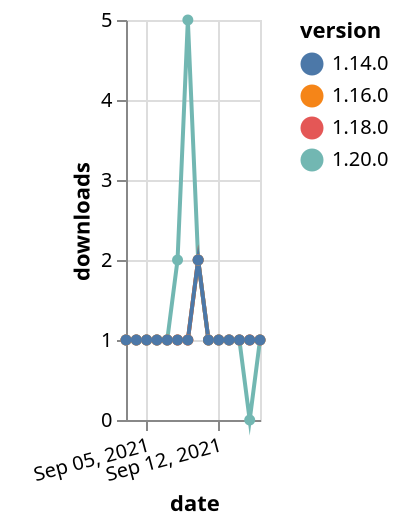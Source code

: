 {"$schema": "https://vega.github.io/schema/vega-lite/v5.json", "description": "A simple bar chart with embedded data.", "data": {"values": [{"date": "2021-09-03", "total": 182, "delta": 1, "version": "1.18.0"}, {"date": "2021-09-04", "total": 183, "delta": 1, "version": "1.18.0"}, {"date": "2021-09-05", "total": 184, "delta": 1, "version": "1.18.0"}, {"date": "2021-09-06", "total": 185, "delta": 1, "version": "1.18.0"}, {"date": "2021-09-07", "total": 186, "delta": 1, "version": "1.18.0"}, {"date": "2021-09-08", "total": 187, "delta": 1, "version": "1.18.0"}, {"date": "2021-09-09", "total": 188, "delta": 1, "version": "1.18.0"}, {"date": "2021-09-10", "total": 190, "delta": 2, "version": "1.18.0"}, {"date": "2021-09-11", "total": 191, "delta": 1, "version": "1.18.0"}, {"date": "2021-09-12", "total": 192, "delta": 1, "version": "1.18.0"}, {"date": "2021-09-13", "total": 193, "delta": 1, "version": "1.18.0"}, {"date": "2021-09-14", "total": 194, "delta": 1, "version": "1.18.0"}, {"date": "2021-09-15", "total": 195, "delta": 1, "version": "1.18.0"}, {"date": "2021-09-16", "total": 196, "delta": 1, "version": "1.18.0"}, {"date": "2021-09-03", "total": 168, "delta": 1, "version": "1.20.0"}, {"date": "2021-09-04", "total": 169, "delta": 1, "version": "1.20.0"}, {"date": "2021-09-05", "total": 170, "delta": 1, "version": "1.20.0"}, {"date": "2021-09-06", "total": 171, "delta": 1, "version": "1.20.0"}, {"date": "2021-09-07", "total": 172, "delta": 1, "version": "1.20.0"}, {"date": "2021-09-08", "total": 174, "delta": 2, "version": "1.20.0"}, {"date": "2021-09-09", "total": 179, "delta": 5, "version": "1.20.0"}, {"date": "2021-09-10", "total": 181, "delta": 2, "version": "1.20.0"}, {"date": "2021-09-11", "total": 182, "delta": 1, "version": "1.20.0"}, {"date": "2021-09-12", "total": 183, "delta": 1, "version": "1.20.0"}, {"date": "2021-09-13", "total": 184, "delta": 1, "version": "1.20.0"}, {"date": "2021-09-14", "total": 185, "delta": 1, "version": "1.20.0"}, {"date": "2021-09-15", "total": 185, "delta": 0, "version": "1.20.0"}, {"date": "2021-09-16", "total": 186, "delta": 1, "version": "1.20.0"}, {"date": "2021-09-03", "total": 185, "delta": 1, "version": "1.16.0"}, {"date": "2021-09-04", "total": 186, "delta": 1, "version": "1.16.0"}, {"date": "2021-09-05", "total": 187, "delta": 1, "version": "1.16.0"}, {"date": "2021-09-06", "total": 188, "delta": 1, "version": "1.16.0"}, {"date": "2021-09-07", "total": 189, "delta": 1, "version": "1.16.0"}, {"date": "2021-09-08", "total": 190, "delta": 1, "version": "1.16.0"}, {"date": "2021-09-09", "total": 191, "delta": 1, "version": "1.16.0"}, {"date": "2021-09-10", "total": 193, "delta": 2, "version": "1.16.0"}, {"date": "2021-09-11", "total": 194, "delta": 1, "version": "1.16.0"}, {"date": "2021-09-12", "total": 195, "delta": 1, "version": "1.16.0"}, {"date": "2021-09-13", "total": 196, "delta": 1, "version": "1.16.0"}, {"date": "2021-09-14", "total": 197, "delta": 1, "version": "1.16.0"}, {"date": "2021-09-15", "total": 198, "delta": 1, "version": "1.16.0"}, {"date": "2021-09-16", "total": 199, "delta": 1, "version": "1.16.0"}, {"date": "2021-09-03", "total": 255, "delta": 1, "version": "1.14.0"}, {"date": "2021-09-04", "total": 256, "delta": 1, "version": "1.14.0"}, {"date": "2021-09-05", "total": 257, "delta": 1, "version": "1.14.0"}, {"date": "2021-09-06", "total": 258, "delta": 1, "version": "1.14.0"}, {"date": "2021-09-07", "total": 259, "delta": 1, "version": "1.14.0"}, {"date": "2021-09-08", "total": 260, "delta": 1, "version": "1.14.0"}, {"date": "2021-09-09", "total": 261, "delta": 1, "version": "1.14.0"}, {"date": "2021-09-10", "total": 263, "delta": 2, "version": "1.14.0"}, {"date": "2021-09-11", "total": 264, "delta": 1, "version": "1.14.0"}, {"date": "2021-09-12", "total": 265, "delta": 1, "version": "1.14.0"}, {"date": "2021-09-13", "total": 266, "delta": 1, "version": "1.14.0"}, {"date": "2021-09-14", "total": 267, "delta": 1, "version": "1.14.0"}, {"date": "2021-09-15", "total": 268, "delta": 1, "version": "1.14.0"}, {"date": "2021-09-16", "total": 269, "delta": 1, "version": "1.14.0"}]}, "width": "container", "mark": {"type": "line", "point": {"filled": true}}, "encoding": {"x": {"field": "date", "type": "temporal", "timeUnit": "yearmonthdate", "title": "date", "axis": {"labelAngle": -15}}, "y": {"field": "delta", "type": "quantitative", "title": "downloads"}, "color": {"field": "version", "type": "nominal"}, "tooltip": {"field": "delta"}}}